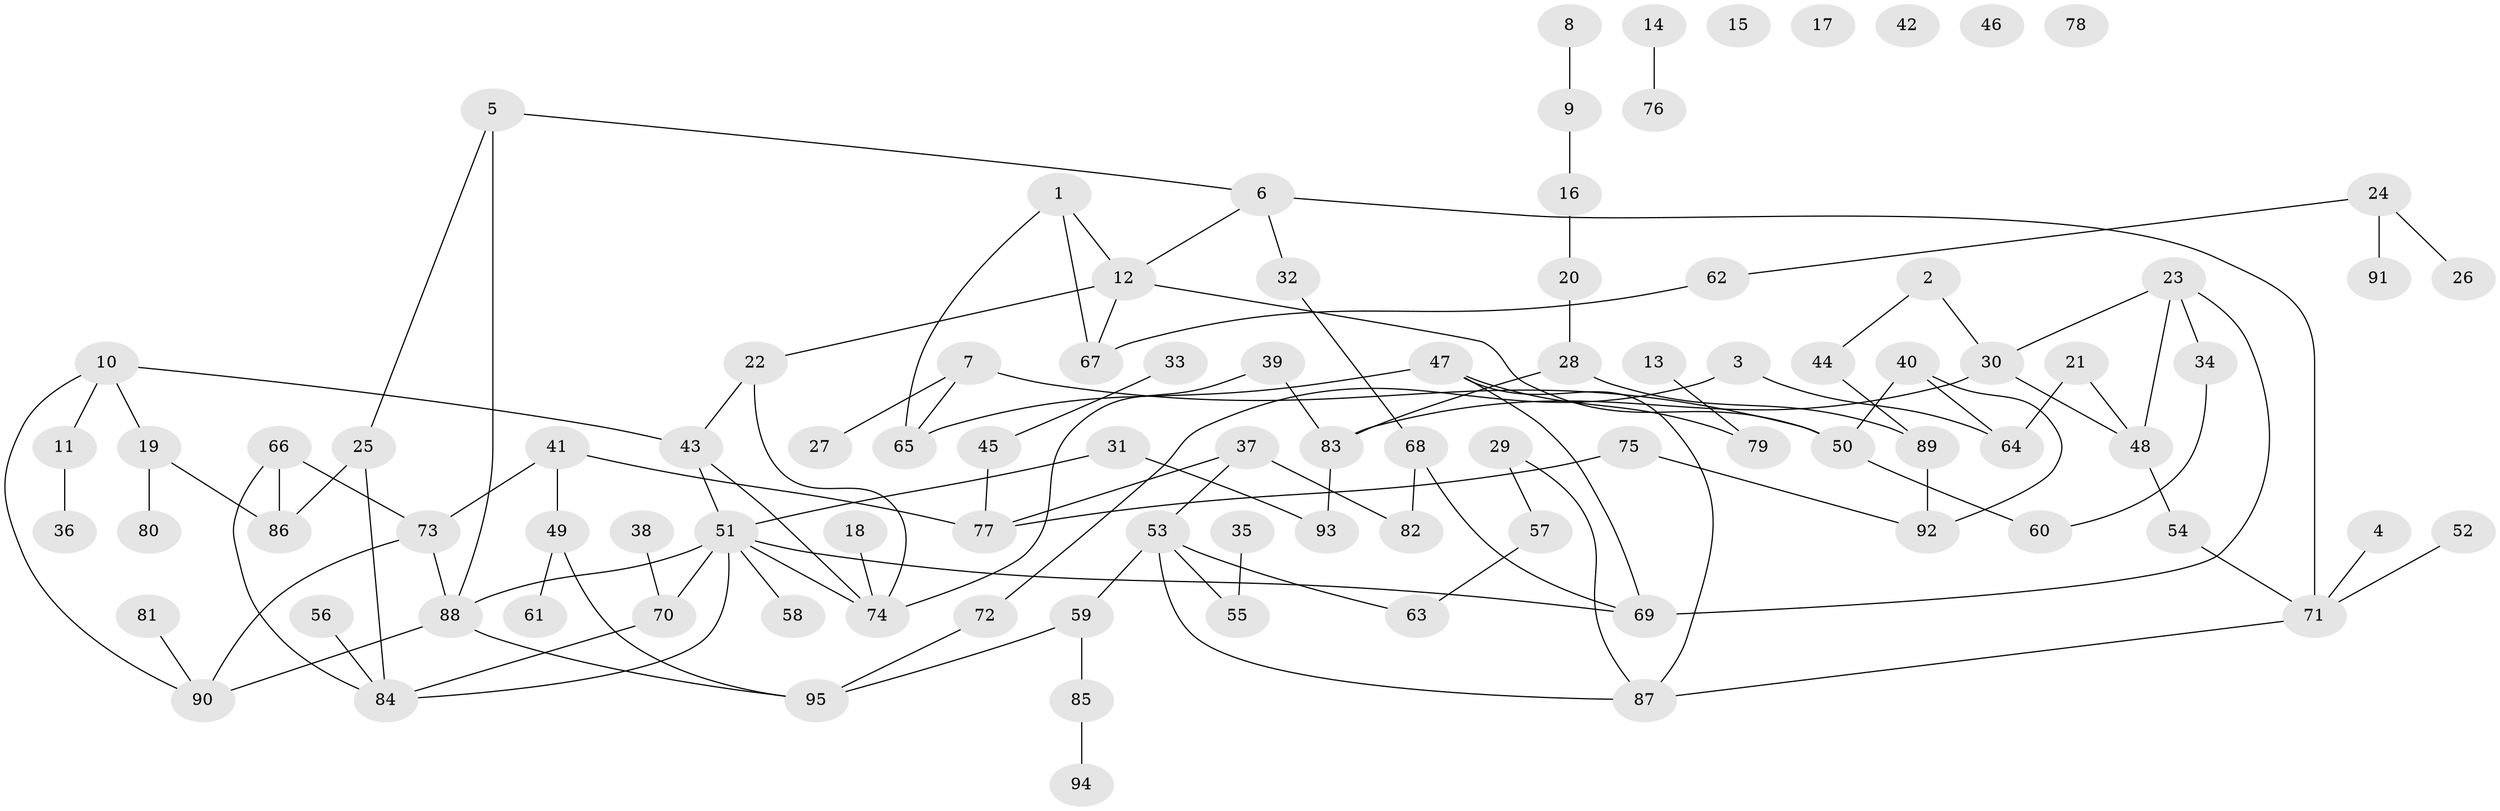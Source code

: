 // Generated by graph-tools (version 1.1) at 2025/33/03/09/25 02:33:58]
// undirected, 95 vertices, 118 edges
graph export_dot {
graph [start="1"]
  node [color=gray90,style=filled];
  1;
  2;
  3;
  4;
  5;
  6;
  7;
  8;
  9;
  10;
  11;
  12;
  13;
  14;
  15;
  16;
  17;
  18;
  19;
  20;
  21;
  22;
  23;
  24;
  25;
  26;
  27;
  28;
  29;
  30;
  31;
  32;
  33;
  34;
  35;
  36;
  37;
  38;
  39;
  40;
  41;
  42;
  43;
  44;
  45;
  46;
  47;
  48;
  49;
  50;
  51;
  52;
  53;
  54;
  55;
  56;
  57;
  58;
  59;
  60;
  61;
  62;
  63;
  64;
  65;
  66;
  67;
  68;
  69;
  70;
  71;
  72;
  73;
  74;
  75;
  76;
  77;
  78;
  79;
  80;
  81;
  82;
  83;
  84;
  85;
  86;
  87;
  88;
  89;
  90;
  91;
  92;
  93;
  94;
  95;
  1 -- 12;
  1 -- 65;
  1 -- 67;
  2 -- 30;
  2 -- 44;
  3 -- 64;
  3 -- 72;
  4 -- 71;
  5 -- 6;
  5 -- 25;
  5 -- 88;
  6 -- 12;
  6 -- 32;
  6 -- 71;
  7 -- 27;
  7 -- 50;
  7 -- 65;
  8 -- 9;
  9 -- 16;
  10 -- 11;
  10 -- 19;
  10 -- 43;
  10 -- 90;
  11 -- 36;
  12 -- 22;
  12 -- 50;
  12 -- 67;
  13 -- 79;
  14 -- 76;
  16 -- 20;
  18 -- 74;
  19 -- 80;
  19 -- 86;
  20 -- 28;
  21 -- 48;
  21 -- 64;
  22 -- 43;
  22 -- 74;
  23 -- 30;
  23 -- 34;
  23 -- 48;
  23 -- 69;
  24 -- 26;
  24 -- 62;
  24 -- 91;
  25 -- 84;
  25 -- 86;
  28 -- 83;
  28 -- 89;
  29 -- 57;
  29 -- 87;
  30 -- 48;
  30 -- 83;
  31 -- 51;
  31 -- 93;
  32 -- 68;
  33 -- 45;
  34 -- 60;
  35 -- 55;
  37 -- 53;
  37 -- 77;
  37 -- 82;
  38 -- 70;
  39 -- 74;
  39 -- 83;
  40 -- 50;
  40 -- 64;
  40 -- 92;
  41 -- 49;
  41 -- 73;
  41 -- 77;
  43 -- 51;
  43 -- 74;
  44 -- 89;
  45 -- 77;
  47 -- 65;
  47 -- 69;
  47 -- 79;
  47 -- 87;
  48 -- 54;
  49 -- 61;
  49 -- 95;
  50 -- 60;
  51 -- 58;
  51 -- 69;
  51 -- 70;
  51 -- 74;
  51 -- 84;
  51 -- 88;
  52 -- 71;
  53 -- 55;
  53 -- 59;
  53 -- 63;
  53 -- 87;
  54 -- 71;
  56 -- 84;
  57 -- 63;
  59 -- 85;
  59 -- 95;
  62 -- 67;
  66 -- 73;
  66 -- 84;
  66 -- 86;
  68 -- 69;
  68 -- 82;
  70 -- 84;
  71 -- 87;
  72 -- 95;
  73 -- 88;
  73 -- 90;
  75 -- 77;
  75 -- 92;
  81 -- 90;
  83 -- 93;
  85 -- 94;
  88 -- 90;
  88 -- 95;
  89 -- 92;
}
